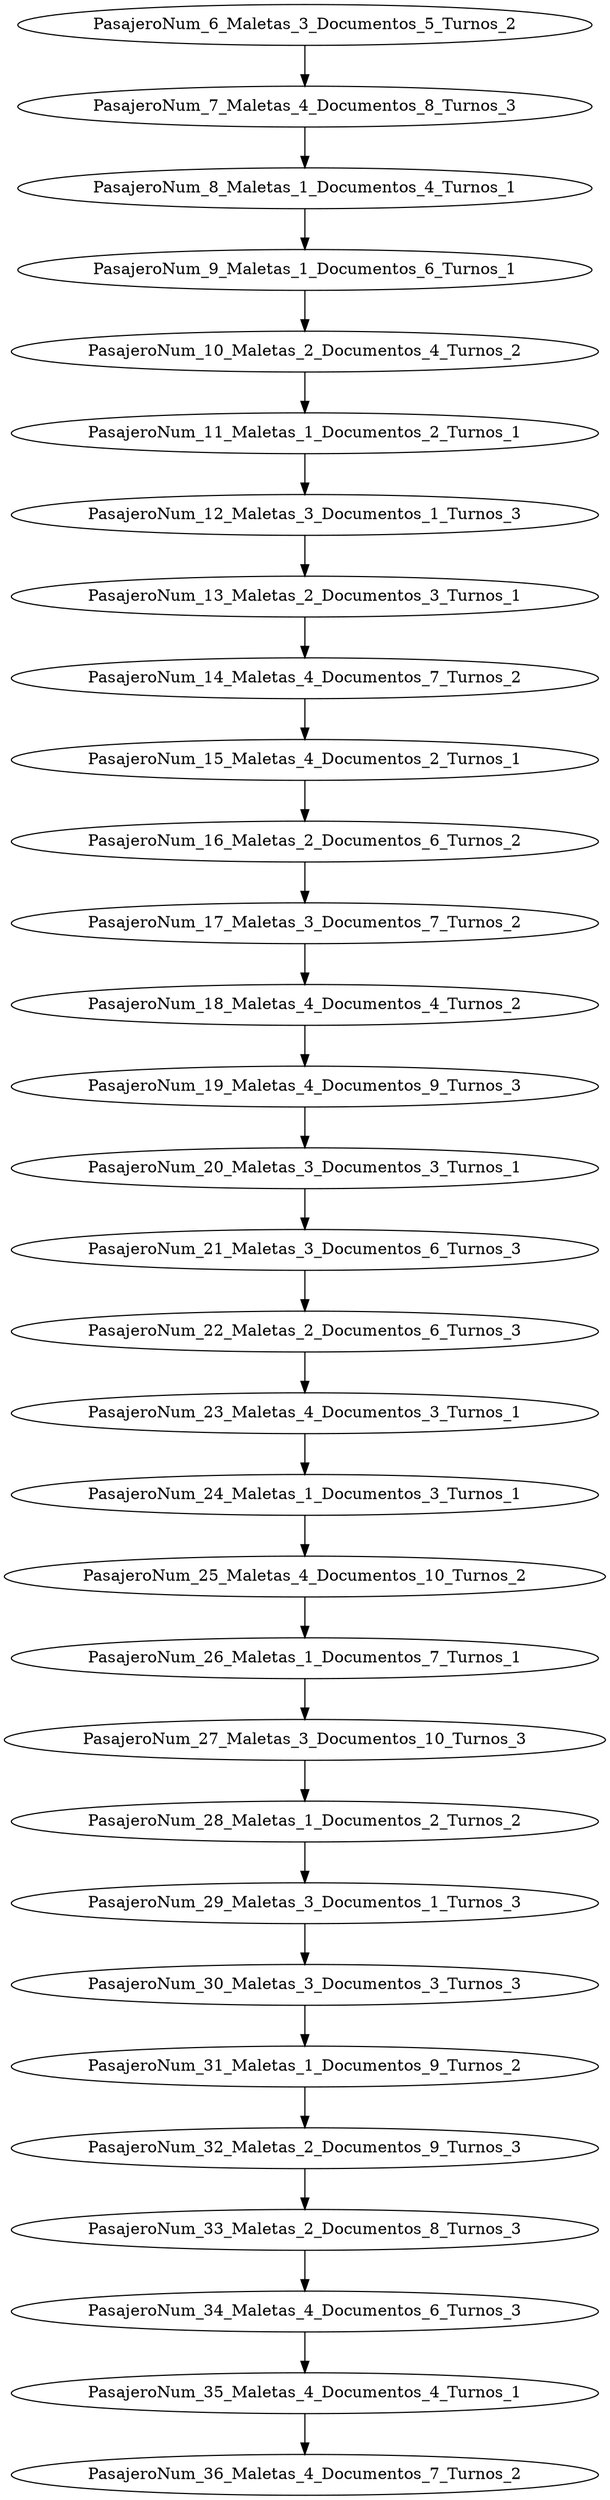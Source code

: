 digraph g { 
PasajeroNum_6_Maletas_3_Documentos_5_Turnos_2
->PasajeroNum_7_Maletas_4_Documentos_8_Turnos_3
PasajeroNum_7_Maletas_4_Documentos_8_Turnos_3
->PasajeroNum_8_Maletas_1_Documentos_4_Turnos_1
PasajeroNum_8_Maletas_1_Documentos_4_Turnos_1
->PasajeroNum_9_Maletas_1_Documentos_6_Turnos_1
PasajeroNum_9_Maletas_1_Documentos_6_Turnos_1
->PasajeroNum_10_Maletas_2_Documentos_4_Turnos_2
PasajeroNum_10_Maletas_2_Documentos_4_Turnos_2
->PasajeroNum_11_Maletas_1_Documentos_2_Turnos_1
PasajeroNum_11_Maletas_1_Documentos_2_Turnos_1
->PasajeroNum_12_Maletas_3_Documentos_1_Turnos_3
PasajeroNum_12_Maletas_3_Documentos_1_Turnos_3
->PasajeroNum_13_Maletas_2_Documentos_3_Turnos_1
PasajeroNum_13_Maletas_2_Documentos_3_Turnos_1
->PasajeroNum_14_Maletas_4_Documentos_7_Turnos_2
PasajeroNum_14_Maletas_4_Documentos_7_Turnos_2
->PasajeroNum_15_Maletas_4_Documentos_2_Turnos_1
PasajeroNum_15_Maletas_4_Documentos_2_Turnos_1
->PasajeroNum_16_Maletas_2_Documentos_6_Turnos_2
PasajeroNum_16_Maletas_2_Documentos_6_Turnos_2
->PasajeroNum_17_Maletas_3_Documentos_7_Turnos_2
PasajeroNum_17_Maletas_3_Documentos_7_Turnos_2
->PasajeroNum_18_Maletas_4_Documentos_4_Turnos_2
PasajeroNum_18_Maletas_4_Documentos_4_Turnos_2
->PasajeroNum_19_Maletas_4_Documentos_9_Turnos_3
PasajeroNum_19_Maletas_4_Documentos_9_Turnos_3
->PasajeroNum_20_Maletas_3_Documentos_3_Turnos_1
PasajeroNum_20_Maletas_3_Documentos_3_Turnos_1
->PasajeroNum_21_Maletas_3_Documentos_6_Turnos_3
PasajeroNum_21_Maletas_3_Documentos_6_Turnos_3
->PasajeroNum_22_Maletas_2_Documentos_6_Turnos_3
PasajeroNum_22_Maletas_2_Documentos_6_Turnos_3
->PasajeroNum_23_Maletas_4_Documentos_3_Turnos_1
PasajeroNum_23_Maletas_4_Documentos_3_Turnos_1
->PasajeroNum_24_Maletas_1_Documentos_3_Turnos_1
PasajeroNum_24_Maletas_1_Documentos_3_Turnos_1
->PasajeroNum_25_Maletas_4_Documentos_10_Turnos_2
PasajeroNum_25_Maletas_4_Documentos_10_Turnos_2
->PasajeroNum_26_Maletas_1_Documentos_7_Turnos_1
PasajeroNum_26_Maletas_1_Documentos_7_Turnos_1
->PasajeroNum_27_Maletas_3_Documentos_10_Turnos_3
PasajeroNum_27_Maletas_3_Documentos_10_Turnos_3
->PasajeroNum_28_Maletas_1_Documentos_2_Turnos_2
PasajeroNum_28_Maletas_1_Documentos_2_Turnos_2
->PasajeroNum_29_Maletas_3_Documentos_1_Turnos_3
PasajeroNum_29_Maletas_3_Documentos_1_Turnos_3
->PasajeroNum_30_Maletas_3_Documentos_3_Turnos_3
PasajeroNum_30_Maletas_3_Documentos_3_Turnos_3
->PasajeroNum_31_Maletas_1_Documentos_9_Turnos_2
PasajeroNum_31_Maletas_1_Documentos_9_Turnos_2
->PasajeroNum_32_Maletas_2_Documentos_9_Turnos_3
PasajeroNum_32_Maletas_2_Documentos_9_Turnos_3
->PasajeroNum_33_Maletas_2_Documentos_8_Turnos_3
PasajeroNum_33_Maletas_2_Documentos_8_Turnos_3
->PasajeroNum_34_Maletas_4_Documentos_6_Turnos_3
PasajeroNum_34_Maletas_4_Documentos_6_Turnos_3
->PasajeroNum_35_Maletas_4_Documentos_4_Turnos_1
PasajeroNum_35_Maletas_4_Documentos_4_Turnos_1
->PasajeroNum_36_Maletas_4_Documentos_7_Turnos_2
}
